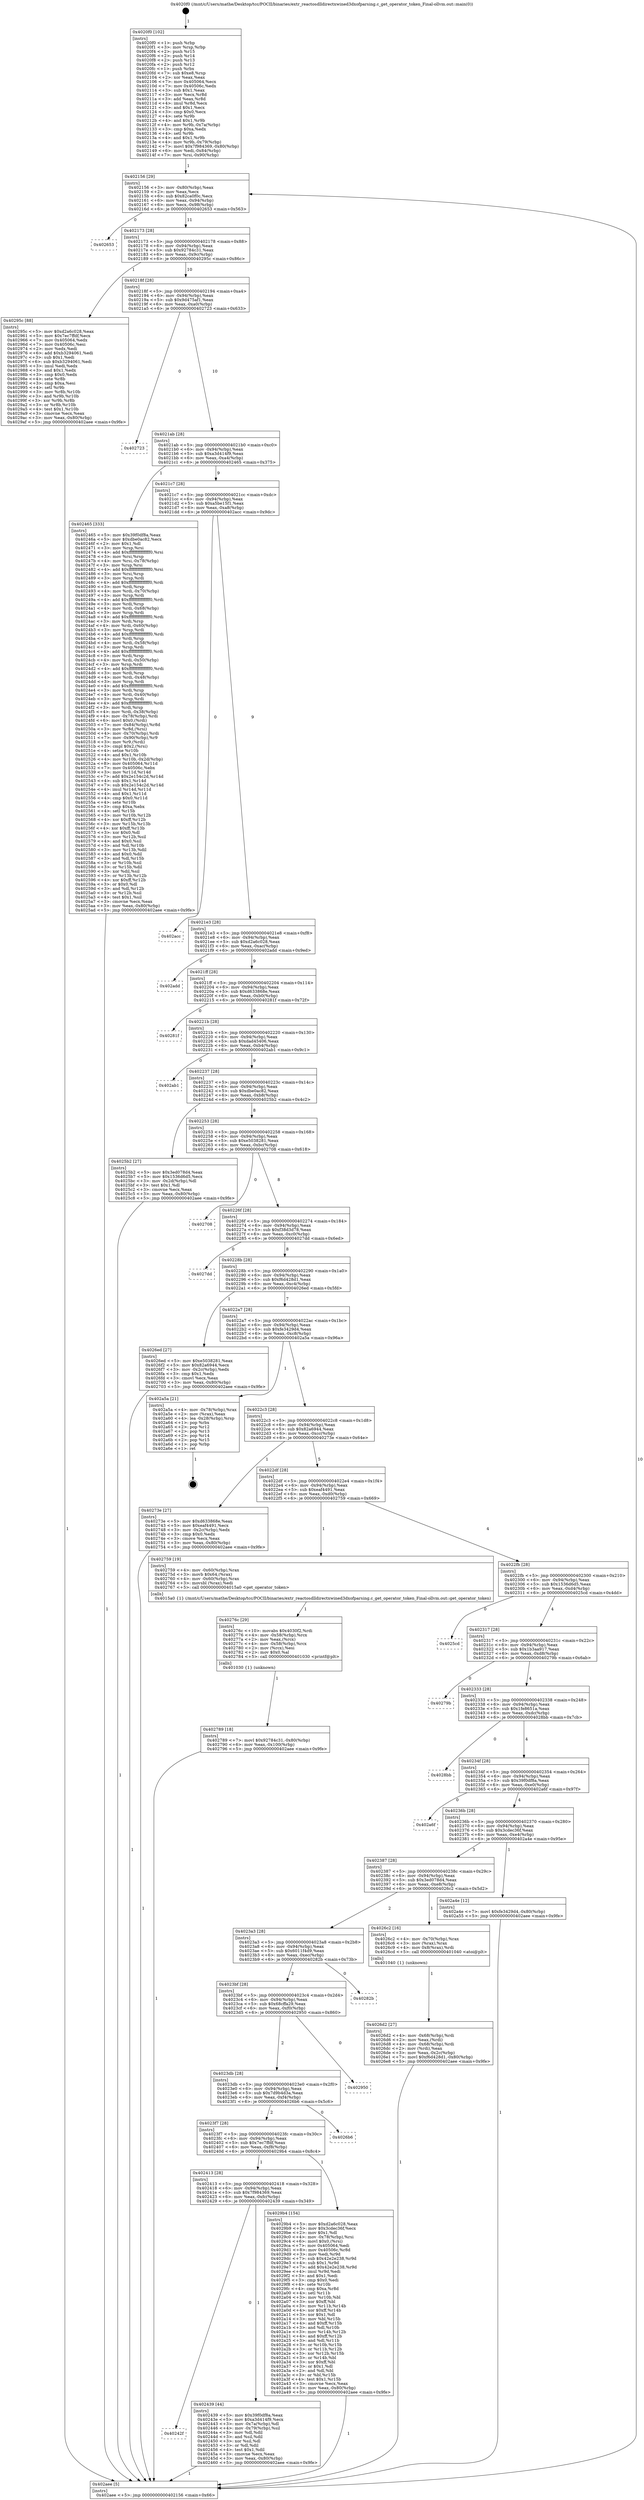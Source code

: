 digraph "0x4020f0" {
  label = "0x4020f0 (/mnt/c/Users/mathe/Desktop/tcc/POCII/binaries/extr_reactosdlldirectxwined3dxofparsing.c_get_operator_token_Final-ollvm.out::main(0))"
  labelloc = "t"
  node[shape=record]

  Entry [label="",width=0.3,height=0.3,shape=circle,fillcolor=black,style=filled]
  "0x402156" [label="{
     0x402156 [29]\l
     | [instrs]\l
     &nbsp;&nbsp;0x402156 \<+3\>: mov -0x80(%rbp),%eax\l
     &nbsp;&nbsp;0x402159 \<+2\>: mov %eax,%ecx\l
     &nbsp;&nbsp;0x40215b \<+6\>: sub $0x82ca0f0c,%ecx\l
     &nbsp;&nbsp;0x402161 \<+6\>: mov %eax,-0x94(%rbp)\l
     &nbsp;&nbsp;0x402167 \<+6\>: mov %ecx,-0x98(%rbp)\l
     &nbsp;&nbsp;0x40216d \<+6\>: je 0000000000402653 \<main+0x563\>\l
  }"]
  "0x402653" [label="{
     0x402653\l
  }", style=dashed]
  "0x402173" [label="{
     0x402173 [28]\l
     | [instrs]\l
     &nbsp;&nbsp;0x402173 \<+5\>: jmp 0000000000402178 \<main+0x88\>\l
     &nbsp;&nbsp;0x402178 \<+6\>: mov -0x94(%rbp),%eax\l
     &nbsp;&nbsp;0x40217e \<+5\>: sub $0x92784c31,%eax\l
     &nbsp;&nbsp;0x402183 \<+6\>: mov %eax,-0x9c(%rbp)\l
     &nbsp;&nbsp;0x402189 \<+6\>: je 000000000040295c \<main+0x86c\>\l
  }"]
  Exit [label="",width=0.3,height=0.3,shape=circle,fillcolor=black,style=filled,peripheries=2]
  "0x40295c" [label="{
     0x40295c [88]\l
     | [instrs]\l
     &nbsp;&nbsp;0x40295c \<+5\>: mov $0xd2a6c028,%eax\l
     &nbsp;&nbsp;0x402961 \<+5\>: mov $0x7ec7ffdf,%ecx\l
     &nbsp;&nbsp;0x402966 \<+7\>: mov 0x405064,%edx\l
     &nbsp;&nbsp;0x40296d \<+7\>: mov 0x40506c,%esi\l
     &nbsp;&nbsp;0x402974 \<+2\>: mov %edx,%edi\l
     &nbsp;&nbsp;0x402976 \<+6\>: add $0xb3294061,%edi\l
     &nbsp;&nbsp;0x40297c \<+3\>: sub $0x1,%edi\l
     &nbsp;&nbsp;0x40297f \<+6\>: sub $0xb3294061,%edi\l
     &nbsp;&nbsp;0x402985 \<+3\>: imul %edi,%edx\l
     &nbsp;&nbsp;0x402988 \<+3\>: and $0x1,%edx\l
     &nbsp;&nbsp;0x40298b \<+3\>: cmp $0x0,%edx\l
     &nbsp;&nbsp;0x40298e \<+4\>: sete %r8b\l
     &nbsp;&nbsp;0x402992 \<+3\>: cmp $0xa,%esi\l
     &nbsp;&nbsp;0x402995 \<+4\>: setl %r9b\l
     &nbsp;&nbsp;0x402999 \<+3\>: mov %r8b,%r10b\l
     &nbsp;&nbsp;0x40299c \<+3\>: and %r9b,%r10b\l
     &nbsp;&nbsp;0x40299f \<+3\>: xor %r9b,%r8b\l
     &nbsp;&nbsp;0x4029a2 \<+3\>: or %r8b,%r10b\l
     &nbsp;&nbsp;0x4029a5 \<+4\>: test $0x1,%r10b\l
     &nbsp;&nbsp;0x4029a9 \<+3\>: cmovne %ecx,%eax\l
     &nbsp;&nbsp;0x4029ac \<+3\>: mov %eax,-0x80(%rbp)\l
     &nbsp;&nbsp;0x4029af \<+5\>: jmp 0000000000402aee \<main+0x9fe\>\l
  }"]
  "0x40218f" [label="{
     0x40218f [28]\l
     | [instrs]\l
     &nbsp;&nbsp;0x40218f \<+5\>: jmp 0000000000402194 \<main+0xa4\>\l
     &nbsp;&nbsp;0x402194 \<+6\>: mov -0x94(%rbp),%eax\l
     &nbsp;&nbsp;0x40219a \<+5\>: sub $0x9d475af1,%eax\l
     &nbsp;&nbsp;0x40219f \<+6\>: mov %eax,-0xa0(%rbp)\l
     &nbsp;&nbsp;0x4021a5 \<+6\>: je 0000000000402723 \<main+0x633\>\l
  }"]
  "0x402789" [label="{
     0x402789 [18]\l
     | [instrs]\l
     &nbsp;&nbsp;0x402789 \<+7\>: movl $0x92784c31,-0x80(%rbp)\l
     &nbsp;&nbsp;0x402790 \<+6\>: mov %eax,-0x100(%rbp)\l
     &nbsp;&nbsp;0x402796 \<+5\>: jmp 0000000000402aee \<main+0x9fe\>\l
  }"]
  "0x402723" [label="{
     0x402723\l
  }", style=dashed]
  "0x4021ab" [label="{
     0x4021ab [28]\l
     | [instrs]\l
     &nbsp;&nbsp;0x4021ab \<+5\>: jmp 00000000004021b0 \<main+0xc0\>\l
     &nbsp;&nbsp;0x4021b0 \<+6\>: mov -0x94(%rbp),%eax\l
     &nbsp;&nbsp;0x4021b6 \<+5\>: sub $0xa3d414f9,%eax\l
     &nbsp;&nbsp;0x4021bb \<+6\>: mov %eax,-0xa4(%rbp)\l
     &nbsp;&nbsp;0x4021c1 \<+6\>: je 0000000000402465 \<main+0x375\>\l
  }"]
  "0x40276c" [label="{
     0x40276c [29]\l
     | [instrs]\l
     &nbsp;&nbsp;0x40276c \<+10\>: movabs $0x4030f2,%rdi\l
     &nbsp;&nbsp;0x402776 \<+4\>: mov -0x58(%rbp),%rcx\l
     &nbsp;&nbsp;0x40277a \<+2\>: mov %eax,(%rcx)\l
     &nbsp;&nbsp;0x40277c \<+4\>: mov -0x58(%rbp),%rcx\l
     &nbsp;&nbsp;0x402780 \<+2\>: mov (%rcx),%esi\l
     &nbsp;&nbsp;0x402782 \<+2\>: mov $0x0,%al\l
     &nbsp;&nbsp;0x402784 \<+5\>: call 0000000000401030 \<printf@plt\>\l
     | [calls]\l
     &nbsp;&nbsp;0x401030 \{1\} (unknown)\l
  }"]
  "0x402465" [label="{
     0x402465 [333]\l
     | [instrs]\l
     &nbsp;&nbsp;0x402465 \<+5\>: mov $0x39f0df8a,%eax\l
     &nbsp;&nbsp;0x40246a \<+5\>: mov $0xdbe0ac82,%ecx\l
     &nbsp;&nbsp;0x40246f \<+2\>: mov $0x1,%dl\l
     &nbsp;&nbsp;0x402471 \<+3\>: mov %rsp,%rsi\l
     &nbsp;&nbsp;0x402474 \<+4\>: add $0xfffffffffffffff0,%rsi\l
     &nbsp;&nbsp;0x402478 \<+3\>: mov %rsi,%rsp\l
     &nbsp;&nbsp;0x40247b \<+4\>: mov %rsi,-0x78(%rbp)\l
     &nbsp;&nbsp;0x40247f \<+3\>: mov %rsp,%rsi\l
     &nbsp;&nbsp;0x402482 \<+4\>: add $0xfffffffffffffff0,%rsi\l
     &nbsp;&nbsp;0x402486 \<+3\>: mov %rsi,%rsp\l
     &nbsp;&nbsp;0x402489 \<+3\>: mov %rsp,%rdi\l
     &nbsp;&nbsp;0x40248c \<+4\>: add $0xfffffffffffffff0,%rdi\l
     &nbsp;&nbsp;0x402490 \<+3\>: mov %rdi,%rsp\l
     &nbsp;&nbsp;0x402493 \<+4\>: mov %rdi,-0x70(%rbp)\l
     &nbsp;&nbsp;0x402497 \<+3\>: mov %rsp,%rdi\l
     &nbsp;&nbsp;0x40249a \<+4\>: add $0xfffffffffffffff0,%rdi\l
     &nbsp;&nbsp;0x40249e \<+3\>: mov %rdi,%rsp\l
     &nbsp;&nbsp;0x4024a1 \<+4\>: mov %rdi,-0x68(%rbp)\l
     &nbsp;&nbsp;0x4024a5 \<+3\>: mov %rsp,%rdi\l
     &nbsp;&nbsp;0x4024a8 \<+4\>: add $0xfffffffffffffff0,%rdi\l
     &nbsp;&nbsp;0x4024ac \<+3\>: mov %rdi,%rsp\l
     &nbsp;&nbsp;0x4024af \<+4\>: mov %rdi,-0x60(%rbp)\l
     &nbsp;&nbsp;0x4024b3 \<+3\>: mov %rsp,%rdi\l
     &nbsp;&nbsp;0x4024b6 \<+4\>: add $0xfffffffffffffff0,%rdi\l
     &nbsp;&nbsp;0x4024ba \<+3\>: mov %rdi,%rsp\l
     &nbsp;&nbsp;0x4024bd \<+4\>: mov %rdi,-0x58(%rbp)\l
     &nbsp;&nbsp;0x4024c1 \<+3\>: mov %rsp,%rdi\l
     &nbsp;&nbsp;0x4024c4 \<+4\>: add $0xfffffffffffffff0,%rdi\l
     &nbsp;&nbsp;0x4024c8 \<+3\>: mov %rdi,%rsp\l
     &nbsp;&nbsp;0x4024cb \<+4\>: mov %rdi,-0x50(%rbp)\l
     &nbsp;&nbsp;0x4024cf \<+3\>: mov %rsp,%rdi\l
     &nbsp;&nbsp;0x4024d2 \<+4\>: add $0xfffffffffffffff0,%rdi\l
     &nbsp;&nbsp;0x4024d6 \<+3\>: mov %rdi,%rsp\l
     &nbsp;&nbsp;0x4024d9 \<+4\>: mov %rdi,-0x48(%rbp)\l
     &nbsp;&nbsp;0x4024dd \<+3\>: mov %rsp,%rdi\l
     &nbsp;&nbsp;0x4024e0 \<+4\>: add $0xfffffffffffffff0,%rdi\l
     &nbsp;&nbsp;0x4024e4 \<+3\>: mov %rdi,%rsp\l
     &nbsp;&nbsp;0x4024e7 \<+4\>: mov %rdi,-0x40(%rbp)\l
     &nbsp;&nbsp;0x4024eb \<+3\>: mov %rsp,%rdi\l
     &nbsp;&nbsp;0x4024ee \<+4\>: add $0xfffffffffffffff0,%rdi\l
     &nbsp;&nbsp;0x4024f2 \<+3\>: mov %rdi,%rsp\l
     &nbsp;&nbsp;0x4024f5 \<+4\>: mov %rdi,-0x38(%rbp)\l
     &nbsp;&nbsp;0x4024f9 \<+4\>: mov -0x78(%rbp),%rdi\l
     &nbsp;&nbsp;0x4024fd \<+6\>: movl $0x0,(%rdi)\l
     &nbsp;&nbsp;0x402503 \<+7\>: mov -0x84(%rbp),%r8d\l
     &nbsp;&nbsp;0x40250a \<+3\>: mov %r8d,(%rsi)\l
     &nbsp;&nbsp;0x40250d \<+4\>: mov -0x70(%rbp),%rdi\l
     &nbsp;&nbsp;0x402511 \<+7\>: mov -0x90(%rbp),%r9\l
     &nbsp;&nbsp;0x402518 \<+3\>: mov %r9,(%rdi)\l
     &nbsp;&nbsp;0x40251b \<+3\>: cmpl $0x2,(%rsi)\l
     &nbsp;&nbsp;0x40251e \<+4\>: setne %r10b\l
     &nbsp;&nbsp;0x402522 \<+4\>: and $0x1,%r10b\l
     &nbsp;&nbsp;0x402526 \<+4\>: mov %r10b,-0x2d(%rbp)\l
     &nbsp;&nbsp;0x40252a \<+8\>: mov 0x405064,%r11d\l
     &nbsp;&nbsp;0x402532 \<+7\>: mov 0x40506c,%ebx\l
     &nbsp;&nbsp;0x402539 \<+3\>: mov %r11d,%r14d\l
     &nbsp;&nbsp;0x40253c \<+7\>: add $0x2e154c2d,%r14d\l
     &nbsp;&nbsp;0x402543 \<+4\>: sub $0x1,%r14d\l
     &nbsp;&nbsp;0x402547 \<+7\>: sub $0x2e154c2d,%r14d\l
     &nbsp;&nbsp;0x40254e \<+4\>: imul %r14d,%r11d\l
     &nbsp;&nbsp;0x402552 \<+4\>: and $0x1,%r11d\l
     &nbsp;&nbsp;0x402556 \<+4\>: cmp $0x0,%r11d\l
     &nbsp;&nbsp;0x40255a \<+4\>: sete %r10b\l
     &nbsp;&nbsp;0x40255e \<+3\>: cmp $0xa,%ebx\l
     &nbsp;&nbsp;0x402561 \<+4\>: setl %r15b\l
     &nbsp;&nbsp;0x402565 \<+3\>: mov %r10b,%r12b\l
     &nbsp;&nbsp;0x402568 \<+4\>: xor $0xff,%r12b\l
     &nbsp;&nbsp;0x40256c \<+3\>: mov %r15b,%r13b\l
     &nbsp;&nbsp;0x40256f \<+4\>: xor $0xff,%r13b\l
     &nbsp;&nbsp;0x402573 \<+3\>: xor $0x0,%dl\l
     &nbsp;&nbsp;0x402576 \<+3\>: mov %r12b,%sil\l
     &nbsp;&nbsp;0x402579 \<+4\>: and $0x0,%sil\l
     &nbsp;&nbsp;0x40257d \<+3\>: and %dl,%r10b\l
     &nbsp;&nbsp;0x402580 \<+3\>: mov %r13b,%dil\l
     &nbsp;&nbsp;0x402583 \<+4\>: and $0x0,%dil\l
     &nbsp;&nbsp;0x402587 \<+3\>: and %dl,%r15b\l
     &nbsp;&nbsp;0x40258a \<+3\>: or %r10b,%sil\l
     &nbsp;&nbsp;0x40258d \<+3\>: or %r15b,%dil\l
     &nbsp;&nbsp;0x402590 \<+3\>: xor %dil,%sil\l
     &nbsp;&nbsp;0x402593 \<+3\>: or %r13b,%r12b\l
     &nbsp;&nbsp;0x402596 \<+4\>: xor $0xff,%r12b\l
     &nbsp;&nbsp;0x40259a \<+3\>: or $0x0,%dl\l
     &nbsp;&nbsp;0x40259d \<+3\>: and %dl,%r12b\l
     &nbsp;&nbsp;0x4025a0 \<+3\>: or %r12b,%sil\l
     &nbsp;&nbsp;0x4025a3 \<+4\>: test $0x1,%sil\l
     &nbsp;&nbsp;0x4025a7 \<+3\>: cmovne %ecx,%eax\l
     &nbsp;&nbsp;0x4025aa \<+3\>: mov %eax,-0x80(%rbp)\l
     &nbsp;&nbsp;0x4025ad \<+5\>: jmp 0000000000402aee \<main+0x9fe\>\l
  }"]
  "0x4021c7" [label="{
     0x4021c7 [28]\l
     | [instrs]\l
     &nbsp;&nbsp;0x4021c7 \<+5\>: jmp 00000000004021cc \<main+0xdc\>\l
     &nbsp;&nbsp;0x4021cc \<+6\>: mov -0x94(%rbp),%eax\l
     &nbsp;&nbsp;0x4021d2 \<+5\>: sub $0xa5be15f1,%eax\l
     &nbsp;&nbsp;0x4021d7 \<+6\>: mov %eax,-0xa8(%rbp)\l
     &nbsp;&nbsp;0x4021dd \<+6\>: je 0000000000402acc \<main+0x9dc\>\l
  }"]
  "0x4026d2" [label="{
     0x4026d2 [27]\l
     | [instrs]\l
     &nbsp;&nbsp;0x4026d2 \<+4\>: mov -0x68(%rbp),%rdi\l
     &nbsp;&nbsp;0x4026d6 \<+2\>: mov %eax,(%rdi)\l
     &nbsp;&nbsp;0x4026d8 \<+4\>: mov -0x68(%rbp),%rdi\l
     &nbsp;&nbsp;0x4026dc \<+2\>: mov (%rdi),%eax\l
     &nbsp;&nbsp;0x4026de \<+3\>: mov %eax,-0x2c(%rbp)\l
     &nbsp;&nbsp;0x4026e1 \<+7\>: movl $0xf6d428d1,-0x80(%rbp)\l
     &nbsp;&nbsp;0x4026e8 \<+5\>: jmp 0000000000402aee \<main+0x9fe\>\l
  }"]
  "0x402acc" [label="{
     0x402acc\l
  }", style=dashed]
  "0x4021e3" [label="{
     0x4021e3 [28]\l
     | [instrs]\l
     &nbsp;&nbsp;0x4021e3 \<+5\>: jmp 00000000004021e8 \<main+0xf8\>\l
     &nbsp;&nbsp;0x4021e8 \<+6\>: mov -0x94(%rbp),%eax\l
     &nbsp;&nbsp;0x4021ee \<+5\>: sub $0xd2a6c028,%eax\l
     &nbsp;&nbsp;0x4021f3 \<+6\>: mov %eax,-0xac(%rbp)\l
     &nbsp;&nbsp;0x4021f9 \<+6\>: je 0000000000402add \<main+0x9ed\>\l
  }"]
  "0x4020f0" [label="{
     0x4020f0 [102]\l
     | [instrs]\l
     &nbsp;&nbsp;0x4020f0 \<+1\>: push %rbp\l
     &nbsp;&nbsp;0x4020f1 \<+3\>: mov %rsp,%rbp\l
     &nbsp;&nbsp;0x4020f4 \<+2\>: push %r15\l
     &nbsp;&nbsp;0x4020f6 \<+2\>: push %r14\l
     &nbsp;&nbsp;0x4020f8 \<+2\>: push %r13\l
     &nbsp;&nbsp;0x4020fa \<+2\>: push %r12\l
     &nbsp;&nbsp;0x4020fc \<+1\>: push %rbx\l
     &nbsp;&nbsp;0x4020fd \<+7\>: sub $0xe8,%rsp\l
     &nbsp;&nbsp;0x402104 \<+2\>: xor %eax,%eax\l
     &nbsp;&nbsp;0x402106 \<+7\>: mov 0x405064,%ecx\l
     &nbsp;&nbsp;0x40210d \<+7\>: mov 0x40506c,%edx\l
     &nbsp;&nbsp;0x402114 \<+3\>: sub $0x1,%eax\l
     &nbsp;&nbsp;0x402117 \<+3\>: mov %ecx,%r8d\l
     &nbsp;&nbsp;0x40211a \<+3\>: add %eax,%r8d\l
     &nbsp;&nbsp;0x40211d \<+4\>: imul %r8d,%ecx\l
     &nbsp;&nbsp;0x402121 \<+3\>: and $0x1,%ecx\l
     &nbsp;&nbsp;0x402124 \<+3\>: cmp $0x0,%ecx\l
     &nbsp;&nbsp;0x402127 \<+4\>: sete %r9b\l
     &nbsp;&nbsp;0x40212b \<+4\>: and $0x1,%r9b\l
     &nbsp;&nbsp;0x40212f \<+4\>: mov %r9b,-0x7a(%rbp)\l
     &nbsp;&nbsp;0x402133 \<+3\>: cmp $0xa,%edx\l
     &nbsp;&nbsp;0x402136 \<+4\>: setl %r9b\l
     &nbsp;&nbsp;0x40213a \<+4\>: and $0x1,%r9b\l
     &nbsp;&nbsp;0x40213e \<+4\>: mov %r9b,-0x79(%rbp)\l
     &nbsp;&nbsp;0x402142 \<+7\>: movl $0x7f984369,-0x80(%rbp)\l
     &nbsp;&nbsp;0x402149 \<+6\>: mov %edi,-0x84(%rbp)\l
     &nbsp;&nbsp;0x40214f \<+7\>: mov %rsi,-0x90(%rbp)\l
  }"]
  "0x402add" [label="{
     0x402add\l
  }", style=dashed]
  "0x4021ff" [label="{
     0x4021ff [28]\l
     | [instrs]\l
     &nbsp;&nbsp;0x4021ff \<+5\>: jmp 0000000000402204 \<main+0x114\>\l
     &nbsp;&nbsp;0x402204 \<+6\>: mov -0x94(%rbp),%eax\l
     &nbsp;&nbsp;0x40220a \<+5\>: sub $0xd633868e,%eax\l
     &nbsp;&nbsp;0x40220f \<+6\>: mov %eax,-0xb0(%rbp)\l
     &nbsp;&nbsp;0x402215 \<+6\>: je 000000000040281f \<main+0x72f\>\l
  }"]
  "0x402aee" [label="{
     0x402aee [5]\l
     | [instrs]\l
     &nbsp;&nbsp;0x402aee \<+5\>: jmp 0000000000402156 \<main+0x66\>\l
  }"]
  "0x40281f" [label="{
     0x40281f\l
  }", style=dashed]
  "0x40221b" [label="{
     0x40221b [28]\l
     | [instrs]\l
     &nbsp;&nbsp;0x40221b \<+5\>: jmp 0000000000402220 \<main+0x130\>\l
     &nbsp;&nbsp;0x402220 \<+6\>: mov -0x94(%rbp),%eax\l
     &nbsp;&nbsp;0x402226 \<+5\>: sub $0xdad45406,%eax\l
     &nbsp;&nbsp;0x40222b \<+6\>: mov %eax,-0xb4(%rbp)\l
     &nbsp;&nbsp;0x402231 \<+6\>: je 0000000000402ab1 \<main+0x9c1\>\l
  }"]
  "0x40242f" [label="{
     0x40242f\l
  }", style=dashed]
  "0x402ab1" [label="{
     0x402ab1\l
  }", style=dashed]
  "0x402237" [label="{
     0x402237 [28]\l
     | [instrs]\l
     &nbsp;&nbsp;0x402237 \<+5\>: jmp 000000000040223c \<main+0x14c\>\l
     &nbsp;&nbsp;0x40223c \<+6\>: mov -0x94(%rbp),%eax\l
     &nbsp;&nbsp;0x402242 \<+5\>: sub $0xdbe0ac82,%eax\l
     &nbsp;&nbsp;0x402247 \<+6\>: mov %eax,-0xb8(%rbp)\l
     &nbsp;&nbsp;0x40224d \<+6\>: je 00000000004025b2 \<main+0x4c2\>\l
  }"]
  "0x402439" [label="{
     0x402439 [44]\l
     | [instrs]\l
     &nbsp;&nbsp;0x402439 \<+5\>: mov $0x39f0df8a,%eax\l
     &nbsp;&nbsp;0x40243e \<+5\>: mov $0xa3d414f9,%ecx\l
     &nbsp;&nbsp;0x402443 \<+3\>: mov -0x7a(%rbp),%dl\l
     &nbsp;&nbsp;0x402446 \<+4\>: mov -0x79(%rbp),%sil\l
     &nbsp;&nbsp;0x40244a \<+3\>: mov %dl,%dil\l
     &nbsp;&nbsp;0x40244d \<+3\>: and %sil,%dil\l
     &nbsp;&nbsp;0x402450 \<+3\>: xor %sil,%dl\l
     &nbsp;&nbsp;0x402453 \<+3\>: or %dl,%dil\l
     &nbsp;&nbsp;0x402456 \<+4\>: test $0x1,%dil\l
     &nbsp;&nbsp;0x40245a \<+3\>: cmovne %ecx,%eax\l
     &nbsp;&nbsp;0x40245d \<+3\>: mov %eax,-0x80(%rbp)\l
     &nbsp;&nbsp;0x402460 \<+5\>: jmp 0000000000402aee \<main+0x9fe\>\l
  }"]
  "0x4025b2" [label="{
     0x4025b2 [27]\l
     | [instrs]\l
     &nbsp;&nbsp;0x4025b2 \<+5\>: mov $0x3ed078d4,%eax\l
     &nbsp;&nbsp;0x4025b7 \<+5\>: mov $0x1536d6d5,%ecx\l
     &nbsp;&nbsp;0x4025bc \<+3\>: mov -0x2d(%rbp),%dl\l
     &nbsp;&nbsp;0x4025bf \<+3\>: test $0x1,%dl\l
     &nbsp;&nbsp;0x4025c2 \<+3\>: cmovne %ecx,%eax\l
     &nbsp;&nbsp;0x4025c5 \<+3\>: mov %eax,-0x80(%rbp)\l
     &nbsp;&nbsp;0x4025c8 \<+5\>: jmp 0000000000402aee \<main+0x9fe\>\l
  }"]
  "0x402253" [label="{
     0x402253 [28]\l
     | [instrs]\l
     &nbsp;&nbsp;0x402253 \<+5\>: jmp 0000000000402258 \<main+0x168\>\l
     &nbsp;&nbsp;0x402258 \<+6\>: mov -0x94(%rbp),%eax\l
     &nbsp;&nbsp;0x40225e \<+5\>: sub $0xe5038281,%eax\l
     &nbsp;&nbsp;0x402263 \<+6\>: mov %eax,-0xbc(%rbp)\l
     &nbsp;&nbsp;0x402269 \<+6\>: je 0000000000402708 \<main+0x618\>\l
  }"]
  "0x402413" [label="{
     0x402413 [28]\l
     | [instrs]\l
     &nbsp;&nbsp;0x402413 \<+5\>: jmp 0000000000402418 \<main+0x328\>\l
     &nbsp;&nbsp;0x402418 \<+6\>: mov -0x94(%rbp),%eax\l
     &nbsp;&nbsp;0x40241e \<+5\>: sub $0x7f984369,%eax\l
     &nbsp;&nbsp;0x402423 \<+6\>: mov %eax,-0xfc(%rbp)\l
     &nbsp;&nbsp;0x402429 \<+6\>: je 0000000000402439 \<main+0x349\>\l
  }"]
  "0x402708" [label="{
     0x402708\l
  }", style=dashed]
  "0x40226f" [label="{
     0x40226f [28]\l
     | [instrs]\l
     &nbsp;&nbsp;0x40226f \<+5\>: jmp 0000000000402274 \<main+0x184\>\l
     &nbsp;&nbsp;0x402274 \<+6\>: mov -0x94(%rbp),%eax\l
     &nbsp;&nbsp;0x40227a \<+5\>: sub $0xf38d3d78,%eax\l
     &nbsp;&nbsp;0x40227f \<+6\>: mov %eax,-0xc0(%rbp)\l
     &nbsp;&nbsp;0x402285 \<+6\>: je 00000000004027dd \<main+0x6ed\>\l
  }"]
  "0x4029b4" [label="{
     0x4029b4 [154]\l
     | [instrs]\l
     &nbsp;&nbsp;0x4029b4 \<+5\>: mov $0xd2a6c028,%eax\l
     &nbsp;&nbsp;0x4029b9 \<+5\>: mov $0x3cdec36f,%ecx\l
     &nbsp;&nbsp;0x4029be \<+2\>: mov $0x1,%dl\l
     &nbsp;&nbsp;0x4029c0 \<+4\>: mov -0x78(%rbp),%rsi\l
     &nbsp;&nbsp;0x4029c4 \<+6\>: movl $0x0,(%rsi)\l
     &nbsp;&nbsp;0x4029ca \<+7\>: mov 0x405064,%edi\l
     &nbsp;&nbsp;0x4029d1 \<+8\>: mov 0x40506c,%r8d\l
     &nbsp;&nbsp;0x4029d9 \<+3\>: mov %edi,%r9d\l
     &nbsp;&nbsp;0x4029dc \<+7\>: sub $0x42e2e238,%r9d\l
     &nbsp;&nbsp;0x4029e3 \<+4\>: sub $0x1,%r9d\l
     &nbsp;&nbsp;0x4029e7 \<+7\>: add $0x42e2e238,%r9d\l
     &nbsp;&nbsp;0x4029ee \<+4\>: imul %r9d,%edi\l
     &nbsp;&nbsp;0x4029f2 \<+3\>: and $0x1,%edi\l
     &nbsp;&nbsp;0x4029f5 \<+3\>: cmp $0x0,%edi\l
     &nbsp;&nbsp;0x4029f8 \<+4\>: sete %r10b\l
     &nbsp;&nbsp;0x4029fc \<+4\>: cmp $0xa,%r8d\l
     &nbsp;&nbsp;0x402a00 \<+4\>: setl %r11b\l
     &nbsp;&nbsp;0x402a04 \<+3\>: mov %r10b,%bl\l
     &nbsp;&nbsp;0x402a07 \<+3\>: xor $0xff,%bl\l
     &nbsp;&nbsp;0x402a0a \<+3\>: mov %r11b,%r14b\l
     &nbsp;&nbsp;0x402a0d \<+4\>: xor $0xff,%r14b\l
     &nbsp;&nbsp;0x402a11 \<+3\>: xor $0x1,%dl\l
     &nbsp;&nbsp;0x402a14 \<+3\>: mov %bl,%r15b\l
     &nbsp;&nbsp;0x402a17 \<+4\>: and $0xff,%r15b\l
     &nbsp;&nbsp;0x402a1b \<+3\>: and %dl,%r10b\l
     &nbsp;&nbsp;0x402a1e \<+3\>: mov %r14b,%r12b\l
     &nbsp;&nbsp;0x402a21 \<+4\>: and $0xff,%r12b\l
     &nbsp;&nbsp;0x402a25 \<+3\>: and %dl,%r11b\l
     &nbsp;&nbsp;0x402a28 \<+3\>: or %r10b,%r15b\l
     &nbsp;&nbsp;0x402a2b \<+3\>: or %r11b,%r12b\l
     &nbsp;&nbsp;0x402a2e \<+3\>: xor %r12b,%r15b\l
     &nbsp;&nbsp;0x402a31 \<+3\>: or %r14b,%bl\l
     &nbsp;&nbsp;0x402a34 \<+3\>: xor $0xff,%bl\l
     &nbsp;&nbsp;0x402a37 \<+3\>: or $0x1,%dl\l
     &nbsp;&nbsp;0x402a3a \<+2\>: and %dl,%bl\l
     &nbsp;&nbsp;0x402a3c \<+3\>: or %bl,%r15b\l
     &nbsp;&nbsp;0x402a3f \<+4\>: test $0x1,%r15b\l
     &nbsp;&nbsp;0x402a43 \<+3\>: cmovne %ecx,%eax\l
     &nbsp;&nbsp;0x402a46 \<+3\>: mov %eax,-0x80(%rbp)\l
     &nbsp;&nbsp;0x402a49 \<+5\>: jmp 0000000000402aee \<main+0x9fe\>\l
  }"]
  "0x4027dd" [label="{
     0x4027dd\l
  }", style=dashed]
  "0x40228b" [label="{
     0x40228b [28]\l
     | [instrs]\l
     &nbsp;&nbsp;0x40228b \<+5\>: jmp 0000000000402290 \<main+0x1a0\>\l
     &nbsp;&nbsp;0x402290 \<+6\>: mov -0x94(%rbp),%eax\l
     &nbsp;&nbsp;0x402296 \<+5\>: sub $0xf6d428d1,%eax\l
     &nbsp;&nbsp;0x40229b \<+6\>: mov %eax,-0xc4(%rbp)\l
     &nbsp;&nbsp;0x4022a1 \<+6\>: je 00000000004026ed \<main+0x5fd\>\l
  }"]
  "0x4023f7" [label="{
     0x4023f7 [28]\l
     | [instrs]\l
     &nbsp;&nbsp;0x4023f7 \<+5\>: jmp 00000000004023fc \<main+0x30c\>\l
     &nbsp;&nbsp;0x4023fc \<+6\>: mov -0x94(%rbp),%eax\l
     &nbsp;&nbsp;0x402402 \<+5\>: sub $0x7ec7ffdf,%eax\l
     &nbsp;&nbsp;0x402407 \<+6\>: mov %eax,-0xf8(%rbp)\l
     &nbsp;&nbsp;0x40240d \<+6\>: je 00000000004029b4 \<main+0x8c4\>\l
  }"]
  "0x4026ed" [label="{
     0x4026ed [27]\l
     | [instrs]\l
     &nbsp;&nbsp;0x4026ed \<+5\>: mov $0xe5038281,%eax\l
     &nbsp;&nbsp;0x4026f2 \<+5\>: mov $0x82a6944,%ecx\l
     &nbsp;&nbsp;0x4026f7 \<+3\>: mov -0x2c(%rbp),%edx\l
     &nbsp;&nbsp;0x4026fa \<+3\>: cmp $0x1,%edx\l
     &nbsp;&nbsp;0x4026fd \<+3\>: cmovl %ecx,%eax\l
     &nbsp;&nbsp;0x402700 \<+3\>: mov %eax,-0x80(%rbp)\l
     &nbsp;&nbsp;0x402703 \<+5\>: jmp 0000000000402aee \<main+0x9fe\>\l
  }"]
  "0x4022a7" [label="{
     0x4022a7 [28]\l
     | [instrs]\l
     &nbsp;&nbsp;0x4022a7 \<+5\>: jmp 00000000004022ac \<main+0x1bc\>\l
     &nbsp;&nbsp;0x4022ac \<+6\>: mov -0x94(%rbp),%eax\l
     &nbsp;&nbsp;0x4022b2 \<+5\>: sub $0xfe3429d4,%eax\l
     &nbsp;&nbsp;0x4022b7 \<+6\>: mov %eax,-0xc8(%rbp)\l
     &nbsp;&nbsp;0x4022bd \<+6\>: je 0000000000402a5a \<main+0x96a\>\l
  }"]
  "0x4026b6" [label="{
     0x4026b6\l
  }", style=dashed]
  "0x402a5a" [label="{
     0x402a5a [21]\l
     | [instrs]\l
     &nbsp;&nbsp;0x402a5a \<+4\>: mov -0x78(%rbp),%rax\l
     &nbsp;&nbsp;0x402a5e \<+2\>: mov (%rax),%eax\l
     &nbsp;&nbsp;0x402a60 \<+4\>: lea -0x28(%rbp),%rsp\l
     &nbsp;&nbsp;0x402a64 \<+1\>: pop %rbx\l
     &nbsp;&nbsp;0x402a65 \<+2\>: pop %r12\l
     &nbsp;&nbsp;0x402a67 \<+2\>: pop %r13\l
     &nbsp;&nbsp;0x402a69 \<+2\>: pop %r14\l
     &nbsp;&nbsp;0x402a6b \<+2\>: pop %r15\l
     &nbsp;&nbsp;0x402a6d \<+1\>: pop %rbp\l
     &nbsp;&nbsp;0x402a6e \<+1\>: ret\l
  }"]
  "0x4022c3" [label="{
     0x4022c3 [28]\l
     | [instrs]\l
     &nbsp;&nbsp;0x4022c3 \<+5\>: jmp 00000000004022c8 \<main+0x1d8\>\l
     &nbsp;&nbsp;0x4022c8 \<+6\>: mov -0x94(%rbp),%eax\l
     &nbsp;&nbsp;0x4022ce \<+5\>: sub $0x82a6944,%eax\l
     &nbsp;&nbsp;0x4022d3 \<+6\>: mov %eax,-0xcc(%rbp)\l
     &nbsp;&nbsp;0x4022d9 \<+6\>: je 000000000040273e \<main+0x64e\>\l
  }"]
  "0x4023db" [label="{
     0x4023db [28]\l
     | [instrs]\l
     &nbsp;&nbsp;0x4023db \<+5\>: jmp 00000000004023e0 \<main+0x2f0\>\l
     &nbsp;&nbsp;0x4023e0 \<+6\>: mov -0x94(%rbp),%eax\l
     &nbsp;&nbsp;0x4023e6 \<+5\>: sub $0x7d9b4d3a,%eax\l
     &nbsp;&nbsp;0x4023eb \<+6\>: mov %eax,-0xf4(%rbp)\l
     &nbsp;&nbsp;0x4023f1 \<+6\>: je 00000000004026b6 \<main+0x5c6\>\l
  }"]
  "0x40273e" [label="{
     0x40273e [27]\l
     | [instrs]\l
     &nbsp;&nbsp;0x40273e \<+5\>: mov $0xd633868e,%eax\l
     &nbsp;&nbsp;0x402743 \<+5\>: mov $0xeaf4491,%ecx\l
     &nbsp;&nbsp;0x402748 \<+3\>: mov -0x2c(%rbp),%edx\l
     &nbsp;&nbsp;0x40274b \<+3\>: cmp $0x0,%edx\l
     &nbsp;&nbsp;0x40274e \<+3\>: cmove %ecx,%eax\l
     &nbsp;&nbsp;0x402751 \<+3\>: mov %eax,-0x80(%rbp)\l
     &nbsp;&nbsp;0x402754 \<+5\>: jmp 0000000000402aee \<main+0x9fe\>\l
  }"]
  "0x4022df" [label="{
     0x4022df [28]\l
     | [instrs]\l
     &nbsp;&nbsp;0x4022df \<+5\>: jmp 00000000004022e4 \<main+0x1f4\>\l
     &nbsp;&nbsp;0x4022e4 \<+6\>: mov -0x94(%rbp),%eax\l
     &nbsp;&nbsp;0x4022ea \<+5\>: sub $0xeaf4491,%eax\l
     &nbsp;&nbsp;0x4022ef \<+6\>: mov %eax,-0xd0(%rbp)\l
     &nbsp;&nbsp;0x4022f5 \<+6\>: je 0000000000402759 \<main+0x669\>\l
  }"]
  "0x402950" [label="{
     0x402950\l
  }", style=dashed]
  "0x402759" [label="{
     0x402759 [19]\l
     | [instrs]\l
     &nbsp;&nbsp;0x402759 \<+4\>: mov -0x60(%rbp),%rax\l
     &nbsp;&nbsp;0x40275d \<+3\>: movb $0x64,(%rax)\l
     &nbsp;&nbsp;0x402760 \<+4\>: mov -0x60(%rbp),%rax\l
     &nbsp;&nbsp;0x402764 \<+3\>: movsbl (%rax),%edi\l
     &nbsp;&nbsp;0x402767 \<+5\>: call 00000000004015a0 \<get_operator_token\>\l
     | [calls]\l
     &nbsp;&nbsp;0x4015a0 \{1\} (/mnt/c/Users/mathe/Desktop/tcc/POCII/binaries/extr_reactosdlldirectxwined3dxofparsing.c_get_operator_token_Final-ollvm.out::get_operator_token)\l
  }"]
  "0x4022fb" [label="{
     0x4022fb [28]\l
     | [instrs]\l
     &nbsp;&nbsp;0x4022fb \<+5\>: jmp 0000000000402300 \<main+0x210\>\l
     &nbsp;&nbsp;0x402300 \<+6\>: mov -0x94(%rbp),%eax\l
     &nbsp;&nbsp;0x402306 \<+5\>: sub $0x1536d6d5,%eax\l
     &nbsp;&nbsp;0x40230b \<+6\>: mov %eax,-0xd4(%rbp)\l
     &nbsp;&nbsp;0x402311 \<+6\>: je 00000000004025cd \<main+0x4dd\>\l
  }"]
  "0x4023bf" [label="{
     0x4023bf [28]\l
     | [instrs]\l
     &nbsp;&nbsp;0x4023bf \<+5\>: jmp 00000000004023c4 \<main+0x2d4\>\l
     &nbsp;&nbsp;0x4023c4 \<+6\>: mov -0x94(%rbp),%eax\l
     &nbsp;&nbsp;0x4023ca \<+5\>: sub $0x68cffa29,%eax\l
     &nbsp;&nbsp;0x4023cf \<+6\>: mov %eax,-0xf0(%rbp)\l
     &nbsp;&nbsp;0x4023d5 \<+6\>: je 0000000000402950 \<main+0x860\>\l
  }"]
  "0x4025cd" [label="{
     0x4025cd\l
  }", style=dashed]
  "0x402317" [label="{
     0x402317 [28]\l
     | [instrs]\l
     &nbsp;&nbsp;0x402317 \<+5\>: jmp 000000000040231c \<main+0x22c\>\l
     &nbsp;&nbsp;0x40231c \<+6\>: mov -0x94(%rbp),%eax\l
     &nbsp;&nbsp;0x402322 \<+5\>: sub $0x1b3aa917,%eax\l
     &nbsp;&nbsp;0x402327 \<+6\>: mov %eax,-0xd8(%rbp)\l
     &nbsp;&nbsp;0x40232d \<+6\>: je 000000000040279b \<main+0x6ab\>\l
  }"]
  "0x40282b" [label="{
     0x40282b\l
  }", style=dashed]
  "0x40279b" [label="{
     0x40279b\l
  }", style=dashed]
  "0x402333" [label="{
     0x402333 [28]\l
     | [instrs]\l
     &nbsp;&nbsp;0x402333 \<+5\>: jmp 0000000000402338 \<main+0x248\>\l
     &nbsp;&nbsp;0x402338 \<+6\>: mov -0x94(%rbp),%eax\l
     &nbsp;&nbsp;0x40233e \<+5\>: sub $0x1fe8651a,%eax\l
     &nbsp;&nbsp;0x402343 \<+6\>: mov %eax,-0xdc(%rbp)\l
     &nbsp;&nbsp;0x402349 \<+6\>: je 00000000004028bb \<main+0x7cb\>\l
  }"]
  "0x4023a3" [label="{
     0x4023a3 [28]\l
     | [instrs]\l
     &nbsp;&nbsp;0x4023a3 \<+5\>: jmp 00000000004023a8 \<main+0x2b8\>\l
     &nbsp;&nbsp;0x4023a8 \<+6\>: mov -0x94(%rbp),%eax\l
     &nbsp;&nbsp;0x4023ae \<+5\>: sub $0x6011f4d9,%eax\l
     &nbsp;&nbsp;0x4023b3 \<+6\>: mov %eax,-0xec(%rbp)\l
     &nbsp;&nbsp;0x4023b9 \<+6\>: je 000000000040282b \<main+0x73b\>\l
  }"]
  "0x4028bb" [label="{
     0x4028bb\l
  }", style=dashed]
  "0x40234f" [label="{
     0x40234f [28]\l
     | [instrs]\l
     &nbsp;&nbsp;0x40234f \<+5\>: jmp 0000000000402354 \<main+0x264\>\l
     &nbsp;&nbsp;0x402354 \<+6\>: mov -0x94(%rbp),%eax\l
     &nbsp;&nbsp;0x40235a \<+5\>: sub $0x39f0df8a,%eax\l
     &nbsp;&nbsp;0x40235f \<+6\>: mov %eax,-0xe0(%rbp)\l
     &nbsp;&nbsp;0x402365 \<+6\>: je 0000000000402a6f \<main+0x97f\>\l
  }"]
  "0x4026c2" [label="{
     0x4026c2 [16]\l
     | [instrs]\l
     &nbsp;&nbsp;0x4026c2 \<+4\>: mov -0x70(%rbp),%rax\l
     &nbsp;&nbsp;0x4026c6 \<+3\>: mov (%rax),%rax\l
     &nbsp;&nbsp;0x4026c9 \<+4\>: mov 0x8(%rax),%rdi\l
     &nbsp;&nbsp;0x4026cd \<+5\>: call 0000000000401040 \<atoi@plt\>\l
     | [calls]\l
     &nbsp;&nbsp;0x401040 \{1\} (unknown)\l
  }"]
  "0x402a6f" [label="{
     0x402a6f\l
  }", style=dashed]
  "0x40236b" [label="{
     0x40236b [28]\l
     | [instrs]\l
     &nbsp;&nbsp;0x40236b \<+5\>: jmp 0000000000402370 \<main+0x280\>\l
     &nbsp;&nbsp;0x402370 \<+6\>: mov -0x94(%rbp),%eax\l
     &nbsp;&nbsp;0x402376 \<+5\>: sub $0x3cdec36f,%eax\l
     &nbsp;&nbsp;0x40237b \<+6\>: mov %eax,-0xe4(%rbp)\l
     &nbsp;&nbsp;0x402381 \<+6\>: je 0000000000402a4e \<main+0x95e\>\l
  }"]
  "0x402387" [label="{
     0x402387 [28]\l
     | [instrs]\l
     &nbsp;&nbsp;0x402387 \<+5\>: jmp 000000000040238c \<main+0x29c\>\l
     &nbsp;&nbsp;0x40238c \<+6\>: mov -0x94(%rbp),%eax\l
     &nbsp;&nbsp;0x402392 \<+5\>: sub $0x3ed078d4,%eax\l
     &nbsp;&nbsp;0x402397 \<+6\>: mov %eax,-0xe8(%rbp)\l
     &nbsp;&nbsp;0x40239d \<+6\>: je 00000000004026c2 \<main+0x5d2\>\l
  }"]
  "0x402a4e" [label="{
     0x402a4e [12]\l
     | [instrs]\l
     &nbsp;&nbsp;0x402a4e \<+7\>: movl $0xfe3429d4,-0x80(%rbp)\l
     &nbsp;&nbsp;0x402a55 \<+5\>: jmp 0000000000402aee \<main+0x9fe\>\l
  }"]
  Entry -> "0x4020f0" [label=" 1"]
  "0x402156" -> "0x402653" [label=" 0"]
  "0x402156" -> "0x402173" [label=" 11"]
  "0x402a5a" -> Exit [label=" 1"]
  "0x402173" -> "0x40295c" [label=" 1"]
  "0x402173" -> "0x40218f" [label=" 10"]
  "0x402a4e" -> "0x402aee" [label=" 1"]
  "0x40218f" -> "0x402723" [label=" 0"]
  "0x40218f" -> "0x4021ab" [label=" 10"]
  "0x4029b4" -> "0x402aee" [label=" 1"]
  "0x4021ab" -> "0x402465" [label=" 1"]
  "0x4021ab" -> "0x4021c7" [label=" 9"]
  "0x40295c" -> "0x402aee" [label=" 1"]
  "0x4021c7" -> "0x402acc" [label=" 0"]
  "0x4021c7" -> "0x4021e3" [label=" 9"]
  "0x402789" -> "0x402aee" [label=" 1"]
  "0x4021e3" -> "0x402add" [label=" 0"]
  "0x4021e3" -> "0x4021ff" [label=" 9"]
  "0x402759" -> "0x40276c" [label=" 1"]
  "0x4021ff" -> "0x40281f" [label=" 0"]
  "0x4021ff" -> "0x40221b" [label=" 9"]
  "0x40273e" -> "0x402aee" [label=" 1"]
  "0x40221b" -> "0x402ab1" [label=" 0"]
  "0x40221b" -> "0x402237" [label=" 9"]
  "0x4026ed" -> "0x402aee" [label=" 1"]
  "0x402237" -> "0x4025b2" [label=" 1"]
  "0x402237" -> "0x402253" [label=" 8"]
  "0x4026d2" -> "0x402aee" [label=" 1"]
  "0x402253" -> "0x402708" [label=" 0"]
  "0x402253" -> "0x40226f" [label=" 8"]
  "0x4025b2" -> "0x402aee" [label=" 1"]
  "0x40226f" -> "0x4027dd" [label=" 0"]
  "0x40226f" -> "0x40228b" [label=" 8"]
  "0x402465" -> "0x402aee" [label=" 1"]
  "0x40228b" -> "0x4026ed" [label=" 1"]
  "0x40228b" -> "0x4022a7" [label=" 7"]
  "0x402aee" -> "0x402156" [label=" 10"]
  "0x4022a7" -> "0x402a5a" [label=" 1"]
  "0x4022a7" -> "0x4022c3" [label=" 6"]
  "0x4020f0" -> "0x402156" [label=" 1"]
  "0x4022c3" -> "0x40273e" [label=" 1"]
  "0x4022c3" -> "0x4022df" [label=" 5"]
  "0x402413" -> "0x40242f" [label=" 0"]
  "0x4022df" -> "0x402759" [label=" 1"]
  "0x4022df" -> "0x4022fb" [label=" 4"]
  "0x402413" -> "0x402439" [label=" 1"]
  "0x4022fb" -> "0x4025cd" [label=" 0"]
  "0x4022fb" -> "0x402317" [label=" 4"]
  "0x4023f7" -> "0x402413" [label=" 1"]
  "0x402317" -> "0x40279b" [label=" 0"]
  "0x402317" -> "0x402333" [label=" 4"]
  "0x4023f7" -> "0x4029b4" [label=" 1"]
  "0x402333" -> "0x4028bb" [label=" 0"]
  "0x402333" -> "0x40234f" [label=" 4"]
  "0x4023db" -> "0x4023f7" [label=" 2"]
  "0x40234f" -> "0x402a6f" [label=" 0"]
  "0x40234f" -> "0x40236b" [label=" 4"]
  "0x4023db" -> "0x4026b6" [label=" 0"]
  "0x40236b" -> "0x402a4e" [label=" 1"]
  "0x40236b" -> "0x402387" [label=" 3"]
  "0x402439" -> "0x402aee" [label=" 1"]
  "0x402387" -> "0x4026c2" [label=" 1"]
  "0x402387" -> "0x4023a3" [label=" 2"]
  "0x40276c" -> "0x402789" [label=" 1"]
  "0x4023a3" -> "0x40282b" [label=" 0"]
  "0x4023a3" -> "0x4023bf" [label=" 2"]
  "0x4026c2" -> "0x4026d2" [label=" 1"]
  "0x4023bf" -> "0x402950" [label=" 0"]
  "0x4023bf" -> "0x4023db" [label=" 2"]
}
